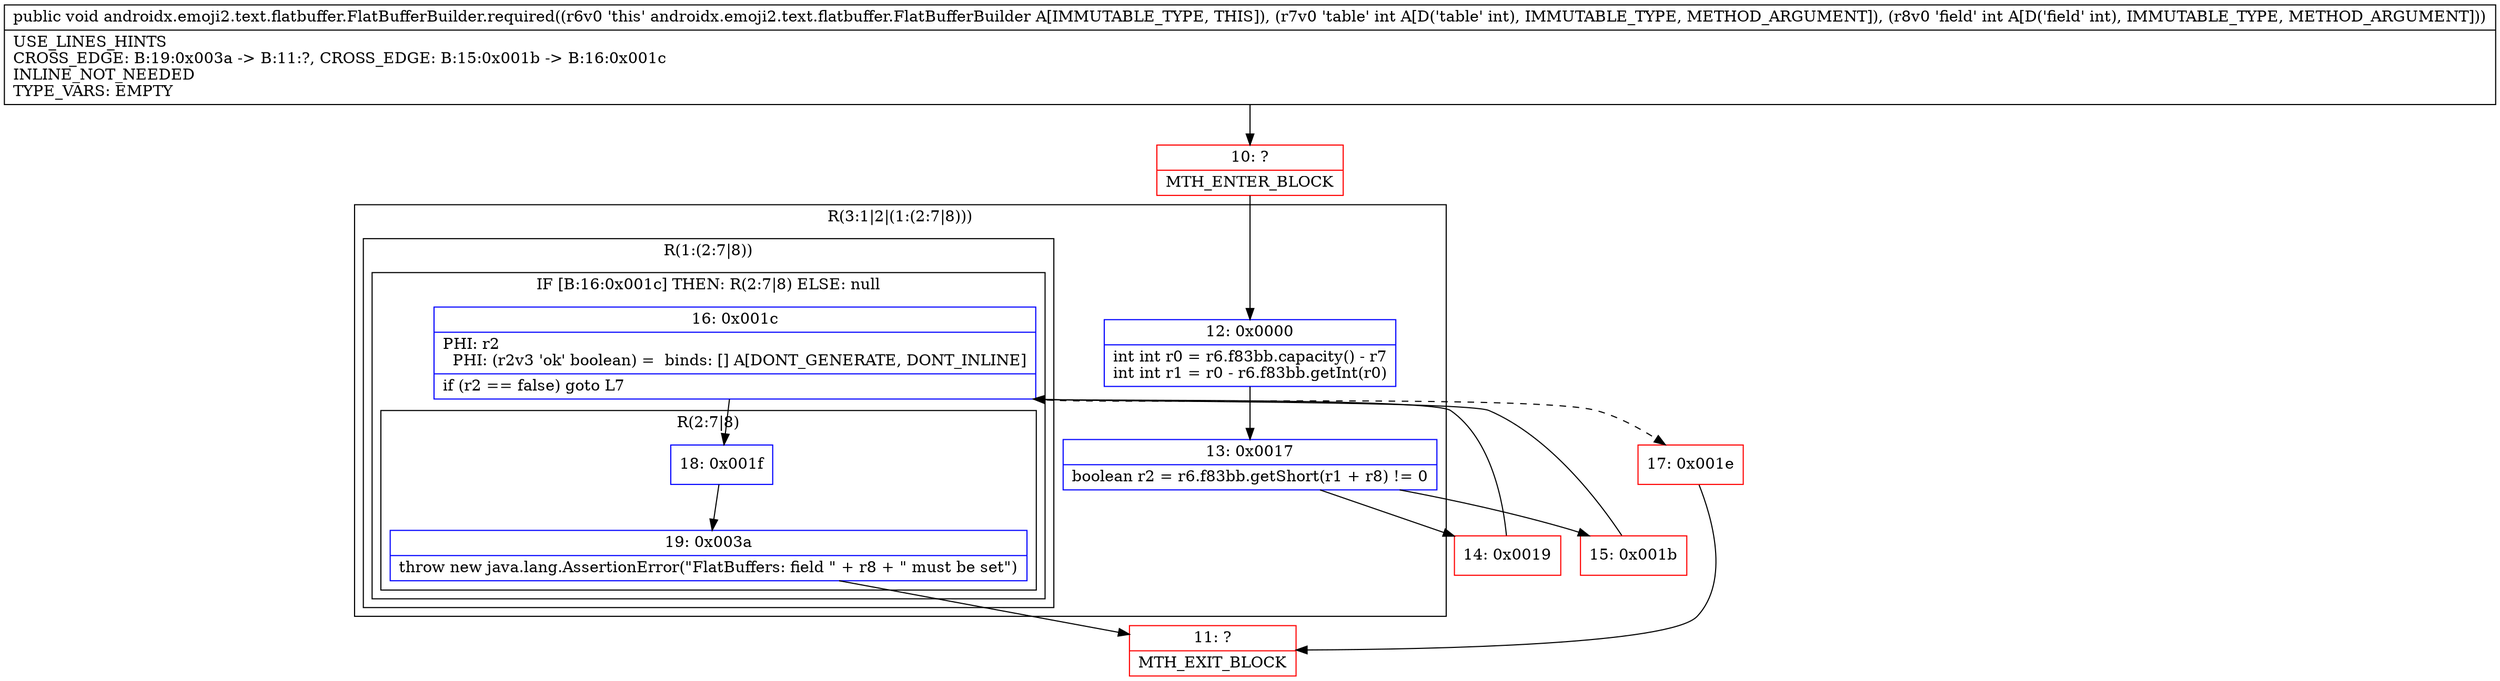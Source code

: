 digraph "CFG forandroidx.emoji2.text.flatbuffer.FlatBufferBuilder.required(II)V" {
subgraph cluster_Region_172617950 {
label = "R(3:1|2|(1:(2:7|8)))";
node [shape=record,color=blue];
Node_12 [shape=record,label="{12\:\ 0x0000|int int r0 = r6.f83bb.capacity() \- r7\lint int r1 = r0 \- r6.f83bb.getInt(r0)\l}"];
Node_13 [shape=record,label="{13\:\ 0x0017|boolean r2 = r6.f83bb.getShort(r1 + r8) != 0\l}"];
subgraph cluster_Region_962797830 {
label = "R(1:(2:7|8))";
node [shape=record,color=blue];
subgraph cluster_IfRegion_1626433996 {
label = "IF [B:16:0x001c] THEN: R(2:7|8) ELSE: null";
node [shape=record,color=blue];
Node_16 [shape=record,label="{16\:\ 0x001c|PHI: r2 \l  PHI: (r2v3 'ok' boolean) =  binds: [] A[DONT_GENERATE, DONT_INLINE]\l|if (r2 == false) goto L7\l}"];
subgraph cluster_Region_136140951 {
label = "R(2:7|8)";
node [shape=record,color=blue];
Node_18 [shape=record,label="{18\:\ 0x001f}"];
Node_19 [shape=record,label="{19\:\ 0x003a|throw new java.lang.AssertionError(\"FlatBuffers: field \" + r8 + \" must be set\")\l}"];
}
}
}
}
Node_10 [shape=record,color=red,label="{10\:\ ?|MTH_ENTER_BLOCK\l}"];
Node_14 [shape=record,color=red,label="{14\:\ 0x0019}"];
Node_17 [shape=record,color=red,label="{17\:\ 0x001e}"];
Node_11 [shape=record,color=red,label="{11\:\ ?|MTH_EXIT_BLOCK\l}"];
Node_15 [shape=record,color=red,label="{15\:\ 0x001b}"];
MethodNode[shape=record,label="{public void androidx.emoji2.text.flatbuffer.FlatBufferBuilder.required((r6v0 'this' androidx.emoji2.text.flatbuffer.FlatBufferBuilder A[IMMUTABLE_TYPE, THIS]), (r7v0 'table' int A[D('table' int), IMMUTABLE_TYPE, METHOD_ARGUMENT]), (r8v0 'field' int A[D('field' int), IMMUTABLE_TYPE, METHOD_ARGUMENT]))  | USE_LINES_HINTS\lCROSS_EDGE: B:19:0x003a \-\> B:11:?, CROSS_EDGE: B:15:0x001b \-\> B:16:0x001c\lINLINE_NOT_NEEDED\lTYPE_VARS: EMPTY\l}"];
MethodNode -> Node_10;Node_12 -> Node_13;
Node_13 -> Node_14;
Node_13 -> Node_15;
Node_16 -> Node_17[style=dashed];
Node_16 -> Node_18;
Node_18 -> Node_19;
Node_19 -> Node_11;
Node_10 -> Node_12;
Node_14 -> Node_16;
Node_17 -> Node_11;
Node_15 -> Node_16;
}

